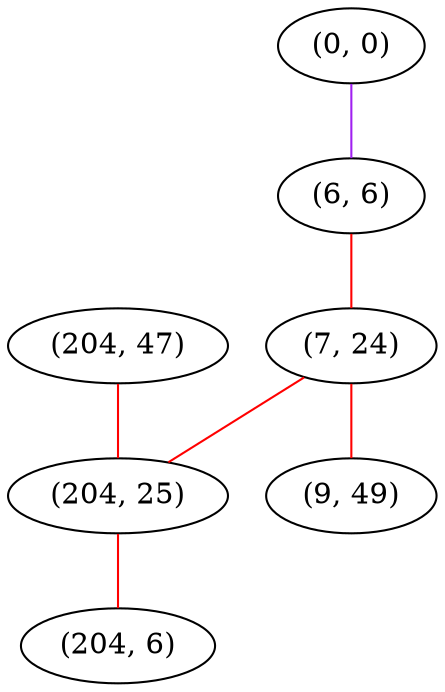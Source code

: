 graph "" {
"(204, 47)";
"(0, 0)";
"(6, 6)";
"(7, 24)";
"(204, 25)";
"(204, 6)";
"(9, 49)";
"(204, 47)" -- "(204, 25)"  [color=red, key=0, weight=1];
"(0, 0)" -- "(6, 6)"  [color=purple, key=0, weight=4];
"(6, 6)" -- "(7, 24)"  [color=red, key=0, weight=1];
"(7, 24)" -- "(204, 25)"  [color=red, key=0, weight=1];
"(7, 24)" -- "(9, 49)"  [color=red, key=0, weight=1];
"(204, 25)" -- "(204, 6)"  [color=red, key=0, weight=1];
}
